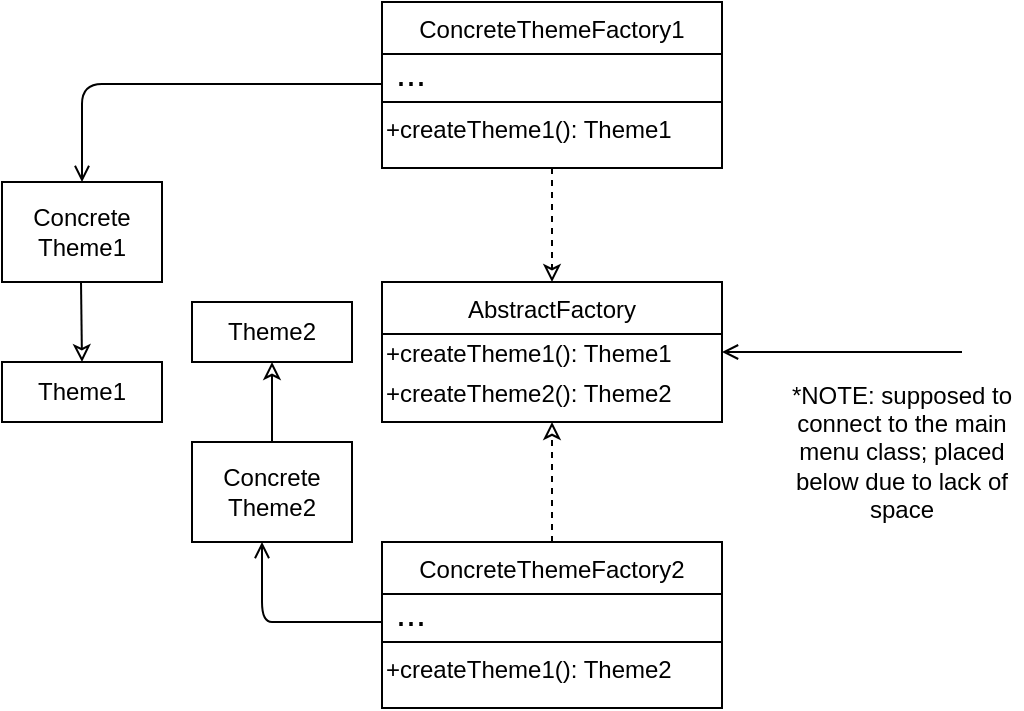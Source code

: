 <mxfile version="14.5.10" type="device"><diagram id="96sO9x6r03z5RDCW23QW" name="Page-1"><mxGraphModel dx="1038" dy="519" grid="1" gridSize="10" guides="1" tooltips="1" connect="1" arrows="1" fold="1" page="1" pageScale="1" pageWidth="850" pageHeight="1100" math="0" shadow="0"><root><mxCell id="0"/><mxCell id="1" parent="0"/><mxCell id="ttigY9l_wfMr97Szp8nA-1" value="AbstractFactory" style="swimlane;fontStyle=0;align=center;verticalAlign=top;childLayout=stackLayout;horizontal=1;startSize=26;horizontalStack=0;resizeParent=1;resizeLast=0;collapsible=1;marginBottom=0;rounded=0;shadow=0;strokeWidth=1;" vertex="1" parent="1"><mxGeometry x="360" y="240" width="170" height="70" as="geometry"><mxRectangle x="130" y="380" width="160" height="26" as="alternateBounds"/></mxGeometry></mxCell><mxCell id="ttigY9l_wfMr97Szp8nA-5" value="+createTheme1(): Theme1" style="text;html=1;align=left;verticalAlign=middle;resizable=0;points=[];autosize=1;" vertex="1" parent="ttigY9l_wfMr97Szp8nA-1"><mxGeometry y="26" width="170" height="20" as="geometry"/></mxCell><mxCell id="ttigY9l_wfMr97Szp8nA-6" value="+createTheme2(): Theme2" style="text;html=1;align=left;verticalAlign=middle;resizable=0;points=[];autosize=1;" vertex="1" parent="ttigY9l_wfMr97Szp8nA-1"><mxGeometry y="46" width="170" height="20" as="geometry"/></mxCell><mxCell id="ttigY9l_wfMr97Szp8nA-7" value="" style="endArrow=open;html=1;entryX=1;entryY=0.5;entryDx=0;entryDy=0;endFill=0;" edge="1" parent="1" target="ttigY9l_wfMr97Szp8nA-1"><mxGeometry width="50" height="50" relative="1" as="geometry"><mxPoint x="650" y="275" as="sourcePoint"/><mxPoint x="620" y="260" as="targetPoint"/></mxGeometry></mxCell><mxCell id="ttigY9l_wfMr97Szp8nA-10" value="" style="endArrow=classic;html=1;dashed=1;endFill=0;entryX=0.5;entryY=0;entryDx=0;entryDy=0;exitX=0.5;exitY=1;exitDx=0;exitDy=0;" edge="1" parent="1" source="ttigY9l_wfMr97Szp8nA-12" target="ttigY9l_wfMr97Szp8nA-1"><mxGeometry width="50" height="50" relative="1" as="geometry"><mxPoint x="450" y="200" as="sourcePoint"/><mxPoint x="410" y="120" as="targetPoint"/></mxGeometry></mxCell><mxCell id="ttigY9l_wfMr97Szp8nA-11" value="" style="endArrow=classic;html=1;dashed=1;endFill=0;entryX=0.5;entryY=1;entryDx=0;entryDy=0;" edge="1" parent="1" target="ttigY9l_wfMr97Szp8nA-1"><mxGeometry width="50" height="50" relative="1" as="geometry"><mxPoint x="445" y="370" as="sourcePoint"/><mxPoint x="460" y="400" as="targetPoint"/></mxGeometry></mxCell><mxCell id="ttigY9l_wfMr97Szp8nA-12" value="ConcreteThemeFactory1" style="swimlane;fontStyle=0;align=center;verticalAlign=top;childLayout=stackLayout;horizontal=1;startSize=26;horizontalStack=0;resizeParent=1;resizeLast=0;collapsible=1;marginBottom=0;rounded=0;shadow=0;strokeWidth=1;" vertex="1" parent="1"><mxGeometry x="360" y="100" width="170" height="83" as="geometry"><mxRectangle x="130" y="380" width="160" height="26" as="alternateBounds"/></mxGeometry></mxCell><mxCell id="ttigY9l_wfMr97Szp8nA-14" value="&lt;font style=&quot;font-size: 18px&quot;&gt;&amp;nbsp;...&lt;/font&gt;" style="text;html=1;align=left;verticalAlign=middle;resizable=0;points=[];autosize=1;" vertex="1" parent="ttigY9l_wfMr97Szp8nA-12"><mxGeometry y="26" width="170" height="20" as="geometry"/></mxCell><mxCell id="ttigY9l_wfMr97Szp8nA-15" value="" style="line;html=1;strokeWidth=1;align=left;verticalAlign=middle;spacingTop=-1;spacingLeft=3;spacingRight=3;rotatable=0;labelPosition=right;points=[];portConstraint=eastwest;" vertex="1" parent="ttigY9l_wfMr97Szp8nA-12"><mxGeometry y="46" width="170" height="8" as="geometry"/></mxCell><mxCell id="ttigY9l_wfMr97Szp8nA-16" value="&lt;div align=&quot;left&quot;&gt;+createTheme1(): Theme1&lt;br&gt;&lt;/div&gt;" style="text;html=1;align=left;verticalAlign=middle;resizable=0;points=[];autosize=1;" vertex="1" parent="ttigY9l_wfMr97Szp8nA-12"><mxGeometry y="54" width="170" height="20" as="geometry"/></mxCell><mxCell id="ttigY9l_wfMr97Szp8nA-23" value="ConcreteThemeFactory2" style="swimlane;fontStyle=0;align=center;verticalAlign=top;childLayout=stackLayout;horizontal=1;startSize=26;horizontalStack=0;resizeParent=1;resizeLast=0;collapsible=1;marginBottom=0;rounded=0;shadow=0;strokeWidth=1;" vertex="1" parent="1"><mxGeometry x="360" y="370" width="170" height="83" as="geometry"><mxRectangle x="130" y="380" width="160" height="26" as="alternateBounds"/></mxGeometry></mxCell><mxCell id="ttigY9l_wfMr97Szp8nA-24" value="&lt;font style=&quot;font-size: 18px&quot;&gt;&amp;nbsp;...&lt;/font&gt;" style="text;html=1;align=left;verticalAlign=middle;resizable=0;points=[];autosize=1;" vertex="1" parent="ttigY9l_wfMr97Szp8nA-23"><mxGeometry y="26" width="170" height="20" as="geometry"/></mxCell><mxCell id="ttigY9l_wfMr97Szp8nA-25" value="" style="line;html=1;strokeWidth=1;align=left;verticalAlign=middle;spacingTop=-1;spacingLeft=3;spacingRight=3;rotatable=0;labelPosition=right;points=[];portConstraint=eastwest;" vertex="1" parent="ttigY9l_wfMr97Szp8nA-23"><mxGeometry y="46" width="170" height="8" as="geometry"/></mxCell><mxCell id="ttigY9l_wfMr97Szp8nA-26" value="&lt;div align=&quot;left&quot;&gt;+createTheme1(): Theme2&lt;/div&gt;" style="text;html=1;align=left;verticalAlign=middle;resizable=0;points=[];autosize=1;" vertex="1" parent="ttigY9l_wfMr97Szp8nA-23"><mxGeometry y="54" width="170" height="20" as="geometry"/></mxCell><mxCell id="ttigY9l_wfMr97Szp8nA-27" value="" style="endArrow=open;html=1;endFill=0;" edge="1" parent="1"><mxGeometry width="50" height="50" relative="1" as="geometry"><mxPoint x="360" y="141" as="sourcePoint"/><mxPoint x="210" y="190" as="targetPoint"/><Array as="points"><mxPoint x="320" y="141"/><mxPoint x="260" y="141"/><mxPoint x="210" y="141"/></Array></mxGeometry></mxCell><mxCell id="ttigY9l_wfMr97Szp8nA-29" value="Concrete Theme1" style="rounded=0;whiteSpace=wrap;html=1;" vertex="1" parent="1"><mxGeometry x="170" y="190" width="80" height="50" as="geometry"/></mxCell><mxCell id="ttigY9l_wfMr97Szp8nA-30" value="" style="endArrow=classic;html=1;endFill=0;exitX=0.5;exitY=1;exitDx=0;exitDy=0;" edge="1" parent="1"><mxGeometry width="50" height="50" relative="1" as="geometry"><mxPoint x="209.5" y="240" as="sourcePoint"/><mxPoint x="210" y="280" as="targetPoint"/></mxGeometry></mxCell><mxCell id="ttigY9l_wfMr97Szp8nA-31" value="Theme1" style="rounded=0;whiteSpace=wrap;html=1;" vertex="1" parent="1"><mxGeometry x="170" y="280" width="80" height="30" as="geometry"/></mxCell><mxCell id="ttigY9l_wfMr97Szp8nA-32" value="" style="endArrow=open;html=1;endFill=0;" edge="1" parent="1"><mxGeometry width="50" height="50" relative="1" as="geometry"><mxPoint x="360" y="410" as="sourcePoint"/><mxPoint x="300" y="370" as="targetPoint"/><Array as="points"><mxPoint x="320" y="410"/><mxPoint x="300" y="410"/></Array></mxGeometry></mxCell><mxCell id="ttigY9l_wfMr97Szp8nA-33" value="Concrete Theme2" style="rounded=0;whiteSpace=wrap;html=1;" vertex="1" parent="1"><mxGeometry x="265" y="320" width="80" height="50" as="geometry"/></mxCell><mxCell id="ttigY9l_wfMr97Szp8nA-37" value="" style="endArrow=classic;html=1;endFill=0;exitX=0.5;exitY=0;exitDx=0;exitDy=0;" edge="1" parent="1" source="ttigY9l_wfMr97Szp8nA-33"><mxGeometry width="50" height="50" relative="1" as="geometry"><mxPoint x="300" y="310" as="sourcePoint"/><mxPoint x="305" y="280" as="targetPoint"/></mxGeometry></mxCell><mxCell id="ttigY9l_wfMr97Szp8nA-39" value="Theme2" style="rounded=0;whiteSpace=wrap;html=1;" vertex="1" parent="1"><mxGeometry x="265" y="250" width="80" height="30" as="geometry"/></mxCell><mxCell id="ttigY9l_wfMr97Szp8nA-41" value="*NOTE: supposed to connect to the main menu class; placed below due to lack of space" style="text;html=1;strokeColor=none;fillColor=none;align=center;verticalAlign=middle;whiteSpace=wrap;rounded=0;" vertex="1" parent="1"><mxGeometry x="560" y="270" width="120" height="110" as="geometry"/></mxCell></root></mxGraphModel></diagram></mxfile>